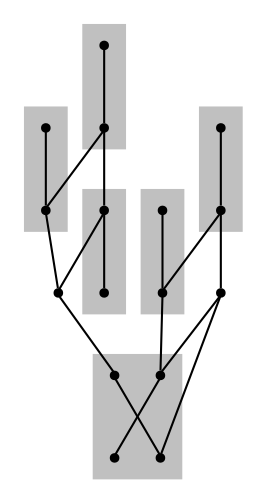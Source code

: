 graph circuit {
  node[shape=point]
  
  {
    style=filled;
    color=grey;

    subgraph clusterA {
      1--5
    }

    subgraph clusterB {
      2--6
    }

    subgraph clusterC {
      3--7
    }

    subgraph clusterD {
      4--8
    }

    subgraph clusterE {
      9--14
    }

    subgraph clusterF {
      12--17
    }

    subgraph clusterF {
      15--16
    }

  }

  5--6
  7--8
  5--9
  6--10
  9--10
  7--11
  8--12
  11--12
  10--15
  11--16
}